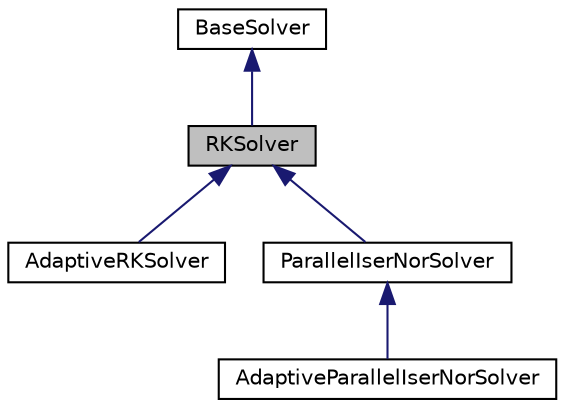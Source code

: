 digraph "RKSolver"
{
  edge [fontname="Helvetica",fontsize="10",labelfontname="Helvetica",labelfontsize="10"];
  node [fontname="Helvetica",fontsize="10",shape=record];
  Node0 [label="RKSolver",height=0.2,width=0.4,color="black", fillcolor="grey75", style="filled", fontcolor="black"];
  Node1 -> Node0 [dir="back",color="midnightblue",fontsize="10",style="solid",fontname="Helvetica"];
  Node1 [label="BaseSolver",height=0.2,width=0.4,color="black", fillcolor="white", style="filled",URL="$classBaseSolver.html"];
  Node0 -> Node2 [dir="back",color="midnightblue",fontsize="10",style="solid",fontname="Helvetica"];
  Node2 [label="AdaptiveRKSolver",height=0.2,width=0.4,color="black", fillcolor="white", style="filled",URL="$classAdaptiveRKSolver.html"];
  Node0 -> Node3 [dir="back",color="midnightblue",fontsize="10",style="solid",fontname="Helvetica"];
  Node3 [label="ParallelIserNorSolver",height=0.2,width=0.4,color="black", fillcolor="white", style="filled",URL="$classParallelIserNorSolver.html"];
  Node3 -> Node4 [dir="back",color="midnightblue",fontsize="10",style="solid",fontname="Helvetica"];
  Node4 [label="AdaptiveParallelIserNorSolver",height=0.2,width=0.4,color="black", fillcolor="white", style="filled",URL="$classAdaptiveParallelIserNorSolver.html"];
}
